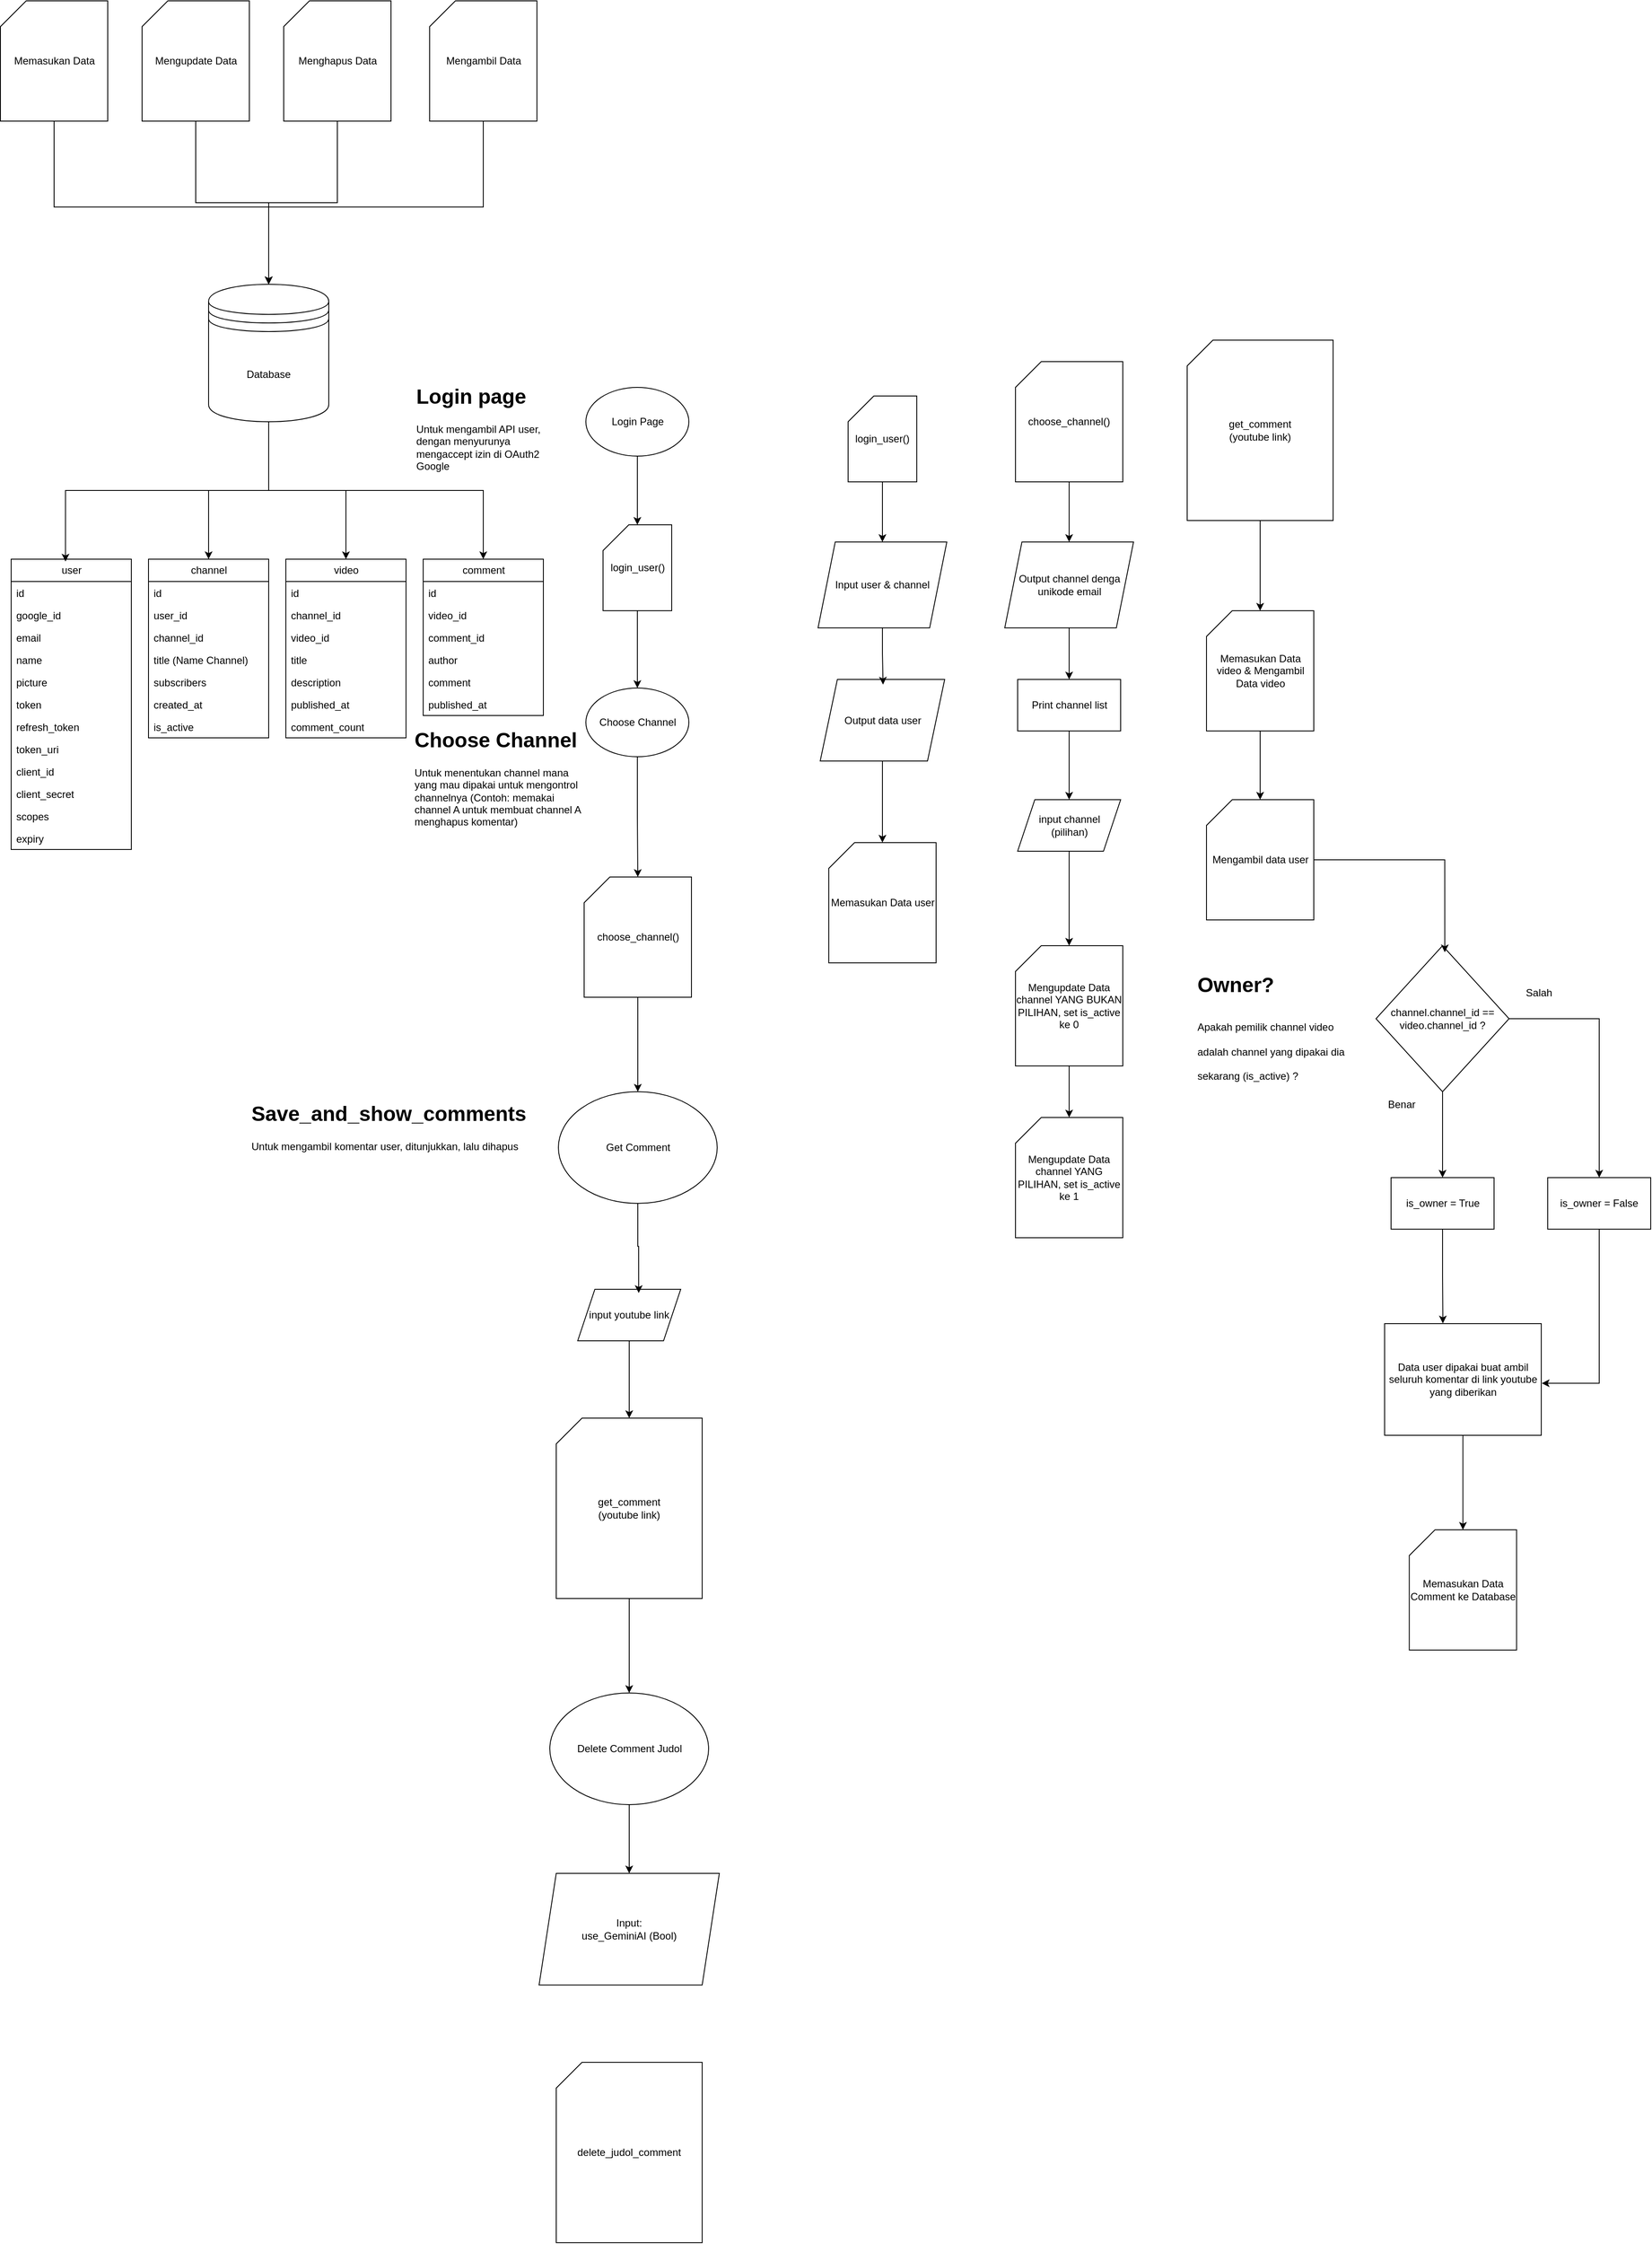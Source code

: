 <mxfile version="27.1.6">
  <diagram name="Page-1" id="75r0CHqdmpS8ziVCV765">
    <mxGraphModel dx="2283" dy="1429" grid="1" gridSize="10" guides="1" tooltips="1" connect="1" arrows="1" fold="1" page="1" pageScale="1" pageWidth="850" pageHeight="1100" math="0" shadow="0">
      <root>
        <mxCell id="0" />
        <mxCell id="1" parent="0" />
        <mxCell id="JXqW-oBA6LnlcBC6Squj-1" value="Login Page" style="ellipse;whiteSpace=wrap;html=1;" parent="1" vertex="1">
          <mxGeometry x="-270.5" y="-110" width="120" height="80" as="geometry" />
        </mxCell>
        <mxCell id="JXqW-oBA6LnlcBC6Squj-8" style="edgeStyle=orthogonalEdgeStyle;rounded=0;orthogonalLoop=1;jettySize=auto;html=1;" parent="1" source="JXqW-oBA6LnlcBC6Squj-3" target="JXqW-oBA6LnlcBC6Squj-7" edge="1">
          <mxGeometry relative="1" as="geometry" />
        </mxCell>
        <mxCell id="JXqW-oBA6LnlcBC6Squj-3" value="login_user()" style="shape=card;whiteSpace=wrap;html=1;" parent="1" vertex="1">
          <mxGeometry x="35" y="-100" width="80" height="100" as="geometry" />
        </mxCell>
        <mxCell id="JXqW-oBA6LnlcBC6Squj-15" style="edgeStyle=orthogonalEdgeStyle;rounded=0;orthogonalLoop=1;jettySize=auto;html=1;" parent="1" source="JXqW-oBA6LnlcBC6Squj-5" target="JXqW-oBA6LnlcBC6Squj-14" edge="1">
          <mxGeometry relative="1" as="geometry" />
        </mxCell>
        <mxCell id="JXqW-oBA6LnlcBC6Squj-5" value="Choose Channel" style="ellipse;whiteSpace=wrap;html=1;" parent="1" vertex="1">
          <mxGeometry x="-270.5" y="240" width="120" height="80" as="geometry" />
        </mxCell>
        <mxCell id="JXqW-oBA6LnlcBC6Squj-6" value="Get Comment" style="ellipse;whiteSpace=wrap;html=1;" parent="1" vertex="1">
          <mxGeometry x="-302.5" y="710" width="185" height="130" as="geometry" />
        </mxCell>
        <mxCell id="JXqW-oBA6LnlcBC6Squj-7" value="Input user &amp;amp; channel" style="shape=parallelogram;perimeter=parallelogramPerimeter;whiteSpace=wrap;html=1;fixedSize=1;" parent="1" vertex="1">
          <mxGeometry y="70" width="150" height="100" as="geometry" />
        </mxCell>
        <mxCell id="JXqW-oBA6LnlcBC6Squj-9" value="Output data user" style="shape=parallelogram;perimeter=parallelogramPerimeter;whiteSpace=wrap;html=1;fixedSize=1;" parent="1" vertex="1">
          <mxGeometry x="2.5" y="230" width="145" height="95" as="geometry" />
        </mxCell>
        <mxCell id="JXqW-oBA6LnlcBC6Squj-13" style="edgeStyle=orthogonalEdgeStyle;rounded=0;orthogonalLoop=1;jettySize=auto;html=1;entryX=0.5;entryY=0;entryDx=0;entryDy=0;" parent="1" source="JXqW-oBA6LnlcBC6Squj-11" target="JXqW-oBA6LnlcBC6Squj-5" edge="1">
          <mxGeometry relative="1" as="geometry" />
        </mxCell>
        <mxCell id="JXqW-oBA6LnlcBC6Squj-11" value="login_user()" style="shape=card;whiteSpace=wrap;html=1;" parent="1" vertex="1">
          <mxGeometry x="-250.5" y="50" width="80" height="100" as="geometry" />
        </mxCell>
        <mxCell id="JXqW-oBA6LnlcBC6Squj-12" style="edgeStyle=orthogonalEdgeStyle;rounded=0;orthogonalLoop=1;jettySize=auto;html=1;entryX=0.5;entryY=0;entryDx=0;entryDy=0;entryPerimeter=0;" parent="1" source="JXqW-oBA6LnlcBC6Squj-1" target="JXqW-oBA6LnlcBC6Squj-11" edge="1">
          <mxGeometry relative="1" as="geometry" />
        </mxCell>
        <mxCell id="JXqW-oBA6LnlcBC6Squj-16" style="edgeStyle=orthogonalEdgeStyle;rounded=0;orthogonalLoop=1;jettySize=auto;html=1;" parent="1" source="JXqW-oBA6LnlcBC6Squj-14" target="JXqW-oBA6LnlcBC6Squj-6" edge="1">
          <mxGeometry relative="1" as="geometry" />
        </mxCell>
        <mxCell id="JXqW-oBA6LnlcBC6Squj-14" value="choose_channel()" style="shape=card;whiteSpace=wrap;html=1;" parent="1" vertex="1">
          <mxGeometry x="-272.5" y="460" width="125" height="140" as="geometry" />
        </mxCell>
        <mxCell id="xB-aLpheTIVvpIYeBYx6-2" style="edgeStyle=orthogonalEdgeStyle;rounded=0;orthogonalLoop=1;jettySize=auto;html=1;" edge="1" parent="1" source="JXqW-oBA6LnlcBC6Squj-18" target="xB-aLpheTIVvpIYeBYx6-1">
          <mxGeometry relative="1" as="geometry" />
        </mxCell>
        <mxCell id="JXqW-oBA6LnlcBC6Squj-18" value="choose_channel()" style="shape=card;whiteSpace=wrap;html=1;" parent="1" vertex="1">
          <mxGeometry x="230" y="-140" width="125" height="140" as="geometry" />
        </mxCell>
        <mxCell id="JXqW-oBA6LnlcBC6Squj-63" style="edgeStyle=orthogonalEdgeStyle;rounded=0;orthogonalLoop=1;jettySize=auto;html=1;" parent="1" source="JXqW-oBA6LnlcBC6Squj-19" target="JXqW-oBA6LnlcBC6Squj-20" edge="1">
          <mxGeometry relative="1" as="geometry" />
        </mxCell>
        <mxCell id="JXqW-oBA6LnlcBC6Squj-65" style="edgeStyle=orthogonalEdgeStyle;rounded=0;orthogonalLoop=1;jettySize=auto;html=1;entryX=0.5;entryY=0;entryDx=0;entryDy=0;" parent="1" source="JXqW-oBA6LnlcBC6Squj-19" target="JXqW-oBA6LnlcBC6Squj-41" edge="1">
          <mxGeometry relative="1" as="geometry" />
        </mxCell>
        <mxCell id="JXqW-oBA6LnlcBC6Squj-66" style="edgeStyle=orthogonalEdgeStyle;rounded=0;orthogonalLoop=1;jettySize=auto;html=1;" parent="1" source="JXqW-oBA6LnlcBC6Squj-19" target="JXqW-oBA6LnlcBC6Squj-54" edge="1">
          <mxGeometry relative="1" as="geometry">
            <Array as="points">
              <mxPoint x="-640" y="10" />
              <mxPoint x="-390" y="10" />
            </Array>
          </mxGeometry>
        </mxCell>
        <mxCell id="JXqW-oBA6LnlcBC6Squj-19" value="Database" style="shape=datastore;whiteSpace=wrap;html=1;" parent="1" vertex="1">
          <mxGeometry x="-710" y="-230" width="140" height="160" as="geometry" />
        </mxCell>
        <mxCell id="JXqW-oBA6LnlcBC6Squj-20" value="channel" style="swimlane;fontStyle=0;childLayout=stackLayout;horizontal=1;startSize=26;fillColor=none;horizontalStack=0;resizeParent=1;resizeParentMax=0;resizeLast=0;collapsible=1;marginBottom=0;html=1;" parent="1" vertex="1">
          <mxGeometry x="-780" y="90" width="140" height="208" as="geometry" />
        </mxCell>
        <mxCell id="JXqW-oBA6LnlcBC6Squj-21" value="id" style="text;strokeColor=none;fillColor=none;align=left;verticalAlign=top;spacingLeft=4;spacingRight=4;overflow=hidden;rotatable=0;points=[[0,0.5],[1,0.5]];portConstraint=eastwest;whiteSpace=wrap;html=1;" parent="JXqW-oBA6LnlcBC6Squj-20" vertex="1">
          <mxGeometry y="26" width="140" height="26" as="geometry" />
        </mxCell>
        <mxCell id="JXqW-oBA6LnlcBC6Squj-22" value="user_id" style="text;strokeColor=none;fillColor=none;align=left;verticalAlign=top;spacingLeft=4;spacingRight=4;overflow=hidden;rotatable=0;points=[[0,0.5],[1,0.5]];portConstraint=eastwest;whiteSpace=wrap;html=1;" parent="JXqW-oBA6LnlcBC6Squj-20" vertex="1">
          <mxGeometry y="52" width="140" height="26" as="geometry" />
        </mxCell>
        <mxCell id="JXqW-oBA6LnlcBC6Squj-23" value="channel_id" style="text;strokeColor=none;fillColor=none;align=left;verticalAlign=top;spacingLeft=4;spacingRight=4;overflow=hidden;rotatable=0;points=[[0,0.5],[1,0.5]];portConstraint=eastwest;whiteSpace=wrap;html=1;" parent="JXqW-oBA6LnlcBC6Squj-20" vertex="1">
          <mxGeometry y="78" width="140" height="26" as="geometry" />
        </mxCell>
        <mxCell id="JXqW-oBA6LnlcBC6Squj-24" value="title (Name Channel)" style="text;strokeColor=none;fillColor=none;align=left;verticalAlign=top;spacingLeft=4;spacingRight=4;overflow=hidden;rotatable=0;points=[[0,0.5],[1,0.5]];portConstraint=eastwest;whiteSpace=wrap;html=1;" parent="JXqW-oBA6LnlcBC6Squj-20" vertex="1">
          <mxGeometry y="104" width="140" height="26" as="geometry" />
        </mxCell>
        <mxCell id="JXqW-oBA6LnlcBC6Squj-26" value="subscribers" style="text;strokeColor=none;fillColor=none;align=left;verticalAlign=top;spacingLeft=4;spacingRight=4;overflow=hidden;rotatable=0;points=[[0,0.5],[1,0.5]];portConstraint=eastwest;whiteSpace=wrap;html=1;" parent="JXqW-oBA6LnlcBC6Squj-20" vertex="1">
          <mxGeometry y="130" width="140" height="26" as="geometry" />
        </mxCell>
        <mxCell id="JXqW-oBA6LnlcBC6Squj-25" value="created_at" style="text;strokeColor=none;fillColor=none;align=left;verticalAlign=top;spacingLeft=4;spacingRight=4;overflow=hidden;rotatable=0;points=[[0,0.5],[1,0.5]];portConstraint=eastwest;whiteSpace=wrap;html=1;" parent="JXqW-oBA6LnlcBC6Squj-20" vertex="1">
          <mxGeometry y="156" width="140" height="26" as="geometry" />
        </mxCell>
        <mxCell id="JXqW-oBA6LnlcBC6Squj-27" value="is_active" style="text;strokeColor=none;fillColor=none;align=left;verticalAlign=top;spacingLeft=4;spacingRight=4;overflow=hidden;rotatable=0;points=[[0,0.5],[1,0.5]];portConstraint=eastwest;whiteSpace=wrap;html=1;" parent="JXqW-oBA6LnlcBC6Squj-20" vertex="1">
          <mxGeometry y="182" width="140" height="26" as="geometry" />
        </mxCell>
        <mxCell id="JXqW-oBA6LnlcBC6Squj-28" value="user" style="swimlane;fontStyle=0;childLayout=stackLayout;horizontal=1;startSize=26;fillColor=none;horizontalStack=0;resizeParent=1;resizeParentMax=0;resizeLast=0;collapsible=1;marginBottom=0;html=1;" parent="1" vertex="1">
          <mxGeometry x="-940" y="90" width="140" height="338" as="geometry" />
        </mxCell>
        <mxCell id="JXqW-oBA6LnlcBC6Squj-29" value="id" style="text;strokeColor=none;fillColor=none;align=left;verticalAlign=top;spacingLeft=4;spacingRight=4;overflow=hidden;rotatable=0;points=[[0,0.5],[1,0.5]];portConstraint=eastwest;whiteSpace=wrap;html=1;" parent="JXqW-oBA6LnlcBC6Squj-28" vertex="1">
          <mxGeometry y="26" width="140" height="26" as="geometry" />
        </mxCell>
        <mxCell id="JXqW-oBA6LnlcBC6Squj-30" value="google_id" style="text;strokeColor=none;fillColor=none;align=left;verticalAlign=top;spacingLeft=4;spacingRight=4;overflow=hidden;rotatable=0;points=[[0,0.5],[1,0.5]];portConstraint=eastwest;whiteSpace=wrap;html=1;" parent="JXqW-oBA6LnlcBC6Squj-28" vertex="1">
          <mxGeometry y="52" width="140" height="26" as="geometry" />
        </mxCell>
        <mxCell id="JXqW-oBA6LnlcBC6Squj-31" value="email" style="text;strokeColor=none;fillColor=none;align=left;verticalAlign=top;spacingLeft=4;spacingRight=4;overflow=hidden;rotatable=0;points=[[0,0.5],[1,0.5]];portConstraint=eastwest;whiteSpace=wrap;html=1;" parent="JXqW-oBA6LnlcBC6Squj-28" vertex="1">
          <mxGeometry y="78" width="140" height="26" as="geometry" />
        </mxCell>
        <mxCell id="JXqW-oBA6LnlcBC6Squj-32" value="name" style="text;strokeColor=none;fillColor=none;align=left;verticalAlign=top;spacingLeft=4;spacingRight=4;overflow=hidden;rotatable=0;points=[[0,0.5],[1,0.5]];portConstraint=eastwest;whiteSpace=wrap;html=1;" parent="JXqW-oBA6LnlcBC6Squj-28" vertex="1">
          <mxGeometry y="104" width="140" height="26" as="geometry" />
        </mxCell>
        <mxCell id="JXqW-oBA6LnlcBC6Squj-33" value="picture" style="text;strokeColor=none;fillColor=none;align=left;verticalAlign=top;spacingLeft=4;spacingRight=4;overflow=hidden;rotatable=0;points=[[0,0.5],[1,0.5]];portConstraint=eastwest;whiteSpace=wrap;html=1;" parent="JXqW-oBA6LnlcBC6Squj-28" vertex="1">
          <mxGeometry y="130" width="140" height="26" as="geometry" />
        </mxCell>
        <mxCell id="JXqW-oBA6LnlcBC6Squj-34" value="token" style="text;strokeColor=none;fillColor=none;align=left;verticalAlign=top;spacingLeft=4;spacingRight=4;overflow=hidden;rotatable=0;points=[[0,0.5],[1,0.5]];portConstraint=eastwest;whiteSpace=wrap;html=1;" parent="JXqW-oBA6LnlcBC6Squj-28" vertex="1">
          <mxGeometry y="156" width="140" height="26" as="geometry" />
        </mxCell>
        <mxCell id="JXqW-oBA6LnlcBC6Squj-38" value="refresh_token" style="text;strokeColor=none;fillColor=none;align=left;verticalAlign=top;spacingLeft=4;spacingRight=4;overflow=hidden;rotatable=0;points=[[0,0.5],[1,0.5]];portConstraint=eastwest;whiteSpace=wrap;html=1;" parent="JXqW-oBA6LnlcBC6Squj-28" vertex="1">
          <mxGeometry y="182" width="140" height="26" as="geometry" />
        </mxCell>
        <mxCell id="JXqW-oBA6LnlcBC6Squj-37" value="token_uri" style="text;strokeColor=none;fillColor=none;align=left;verticalAlign=top;spacingLeft=4;spacingRight=4;overflow=hidden;rotatable=0;points=[[0,0.5],[1,0.5]];portConstraint=eastwest;whiteSpace=wrap;html=1;" parent="JXqW-oBA6LnlcBC6Squj-28" vertex="1">
          <mxGeometry y="208" width="140" height="26" as="geometry" />
        </mxCell>
        <mxCell id="JXqW-oBA6LnlcBC6Squj-36" value="client_id" style="text;strokeColor=none;fillColor=none;align=left;verticalAlign=top;spacingLeft=4;spacingRight=4;overflow=hidden;rotatable=0;points=[[0,0.5],[1,0.5]];portConstraint=eastwest;whiteSpace=wrap;html=1;" parent="JXqW-oBA6LnlcBC6Squj-28" vertex="1">
          <mxGeometry y="234" width="140" height="26" as="geometry" />
        </mxCell>
        <mxCell id="JXqW-oBA6LnlcBC6Squj-40" value="client_secret" style="text;strokeColor=none;fillColor=none;align=left;verticalAlign=top;spacingLeft=4;spacingRight=4;overflow=hidden;rotatable=0;points=[[0,0.5],[1,0.5]];portConstraint=eastwest;whiteSpace=wrap;html=1;" parent="JXqW-oBA6LnlcBC6Squj-28" vertex="1">
          <mxGeometry y="260" width="140" height="26" as="geometry" />
        </mxCell>
        <mxCell id="JXqW-oBA6LnlcBC6Squj-35" value="scopes" style="text;strokeColor=none;fillColor=none;align=left;verticalAlign=top;spacingLeft=4;spacingRight=4;overflow=hidden;rotatable=0;points=[[0,0.5],[1,0.5]];portConstraint=eastwest;whiteSpace=wrap;html=1;" parent="JXqW-oBA6LnlcBC6Squj-28" vertex="1">
          <mxGeometry y="286" width="140" height="26" as="geometry" />
        </mxCell>
        <mxCell id="JXqW-oBA6LnlcBC6Squj-39" value="expiry" style="text;strokeColor=none;fillColor=none;align=left;verticalAlign=top;spacingLeft=4;spacingRight=4;overflow=hidden;rotatable=0;points=[[0,0.5],[1,0.5]];portConstraint=eastwest;whiteSpace=wrap;html=1;" parent="JXqW-oBA6LnlcBC6Squj-28" vertex="1">
          <mxGeometry y="312" width="140" height="26" as="geometry" />
        </mxCell>
        <mxCell id="JXqW-oBA6LnlcBC6Squj-41" value="video" style="swimlane;fontStyle=0;childLayout=stackLayout;horizontal=1;startSize=26;fillColor=none;horizontalStack=0;resizeParent=1;resizeParentMax=0;resizeLast=0;collapsible=1;marginBottom=0;html=1;" parent="1" vertex="1">
          <mxGeometry x="-620" y="90" width="140" height="208" as="geometry" />
        </mxCell>
        <mxCell id="JXqW-oBA6LnlcBC6Squj-42" value="id" style="text;strokeColor=none;fillColor=none;align=left;verticalAlign=top;spacingLeft=4;spacingRight=4;overflow=hidden;rotatable=0;points=[[0,0.5],[1,0.5]];portConstraint=eastwest;whiteSpace=wrap;html=1;" parent="JXqW-oBA6LnlcBC6Squj-41" vertex="1">
          <mxGeometry y="26" width="140" height="26" as="geometry" />
        </mxCell>
        <mxCell id="JXqW-oBA6LnlcBC6Squj-43" value="channel_id" style="text;strokeColor=none;fillColor=none;align=left;verticalAlign=top;spacingLeft=4;spacingRight=4;overflow=hidden;rotatable=0;points=[[0,0.5],[1,0.5]];portConstraint=eastwest;whiteSpace=wrap;html=1;" parent="JXqW-oBA6LnlcBC6Squj-41" vertex="1">
          <mxGeometry y="52" width="140" height="26" as="geometry" />
        </mxCell>
        <mxCell id="JXqW-oBA6LnlcBC6Squj-44" value="video_id" style="text;strokeColor=none;fillColor=none;align=left;verticalAlign=top;spacingLeft=4;spacingRight=4;overflow=hidden;rotatable=0;points=[[0,0.5],[1,0.5]];portConstraint=eastwest;whiteSpace=wrap;html=1;" parent="JXqW-oBA6LnlcBC6Squj-41" vertex="1">
          <mxGeometry y="78" width="140" height="26" as="geometry" />
        </mxCell>
        <mxCell id="JXqW-oBA6LnlcBC6Squj-45" value="title" style="text;strokeColor=none;fillColor=none;align=left;verticalAlign=top;spacingLeft=4;spacingRight=4;overflow=hidden;rotatable=0;points=[[0,0.5],[1,0.5]];portConstraint=eastwest;whiteSpace=wrap;html=1;" parent="JXqW-oBA6LnlcBC6Squj-41" vertex="1">
          <mxGeometry y="104" width="140" height="26" as="geometry" />
        </mxCell>
        <mxCell id="JXqW-oBA6LnlcBC6Squj-46" value="description" style="text;strokeColor=none;fillColor=none;align=left;verticalAlign=top;spacingLeft=4;spacingRight=4;overflow=hidden;rotatable=0;points=[[0,0.5],[1,0.5]];portConstraint=eastwest;whiteSpace=wrap;html=1;" parent="JXqW-oBA6LnlcBC6Squj-41" vertex="1">
          <mxGeometry y="130" width="140" height="26" as="geometry" />
        </mxCell>
        <mxCell id="JXqW-oBA6LnlcBC6Squj-47" value="published_at" style="text;strokeColor=none;fillColor=none;align=left;verticalAlign=top;spacingLeft=4;spacingRight=4;overflow=hidden;rotatable=0;points=[[0,0.5],[1,0.5]];portConstraint=eastwest;whiteSpace=wrap;html=1;" parent="JXqW-oBA6LnlcBC6Squj-41" vertex="1">
          <mxGeometry y="156" width="140" height="26" as="geometry" />
        </mxCell>
        <mxCell id="JXqW-oBA6LnlcBC6Squj-48" value="comment_count" style="text;strokeColor=none;fillColor=none;align=left;verticalAlign=top;spacingLeft=4;spacingRight=4;overflow=hidden;rotatable=0;points=[[0,0.5],[1,0.5]];portConstraint=eastwest;whiteSpace=wrap;html=1;" parent="JXqW-oBA6LnlcBC6Squj-41" vertex="1">
          <mxGeometry y="182" width="140" height="26" as="geometry" />
        </mxCell>
        <mxCell id="JXqW-oBA6LnlcBC6Squj-54" value="comment" style="swimlane;fontStyle=0;childLayout=stackLayout;horizontal=1;startSize=26;fillColor=none;horizontalStack=0;resizeParent=1;resizeParentMax=0;resizeLast=0;collapsible=1;marginBottom=0;html=1;" parent="1" vertex="1">
          <mxGeometry x="-460" y="90" width="140" height="182" as="geometry" />
        </mxCell>
        <mxCell id="JXqW-oBA6LnlcBC6Squj-55" value="id" style="text;strokeColor=none;fillColor=none;align=left;verticalAlign=top;spacingLeft=4;spacingRight=4;overflow=hidden;rotatable=0;points=[[0,0.5],[1,0.5]];portConstraint=eastwest;whiteSpace=wrap;html=1;" parent="JXqW-oBA6LnlcBC6Squj-54" vertex="1">
          <mxGeometry y="26" width="140" height="26" as="geometry" />
        </mxCell>
        <mxCell id="JXqW-oBA6LnlcBC6Squj-56" value="video_id" style="text;strokeColor=none;fillColor=none;align=left;verticalAlign=top;spacingLeft=4;spacingRight=4;overflow=hidden;rotatable=0;points=[[0,0.5],[1,0.5]];portConstraint=eastwest;whiteSpace=wrap;html=1;" parent="JXqW-oBA6LnlcBC6Squj-54" vertex="1">
          <mxGeometry y="52" width="140" height="26" as="geometry" />
        </mxCell>
        <mxCell id="JXqW-oBA6LnlcBC6Squj-57" value="comment_id" style="text;strokeColor=none;fillColor=none;align=left;verticalAlign=top;spacingLeft=4;spacingRight=4;overflow=hidden;rotatable=0;points=[[0,0.5],[1,0.5]];portConstraint=eastwest;whiteSpace=wrap;html=1;" parent="JXqW-oBA6LnlcBC6Squj-54" vertex="1">
          <mxGeometry y="78" width="140" height="26" as="geometry" />
        </mxCell>
        <mxCell id="JXqW-oBA6LnlcBC6Squj-58" value="author" style="text;strokeColor=none;fillColor=none;align=left;verticalAlign=top;spacingLeft=4;spacingRight=4;overflow=hidden;rotatable=0;points=[[0,0.5],[1,0.5]];portConstraint=eastwest;whiteSpace=wrap;html=1;" parent="JXqW-oBA6LnlcBC6Squj-54" vertex="1">
          <mxGeometry y="104" width="140" height="26" as="geometry" />
        </mxCell>
        <mxCell id="JXqW-oBA6LnlcBC6Squj-59" value="comment" style="text;strokeColor=none;fillColor=none;align=left;verticalAlign=top;spacingLeft=4;spacingRight=4;overflow=hidden;rotatable=0;points=[[0,0.5],[1,0.5]];portConstraint=eastwest;whiteSpace=wrap;html=1;" parent="JXqW-oBA6LnlcBC6Squj-54" vertex="1">
          <mxGeometry y="130" width="140" height="26" as="geometry" />
        </mxCell>
        <mxCell id="JXqW-oBA6LnlcBC6Squj-60" value="published_at" style="text;strokeColor=none;fillColor=none;align=left;verticalAlign=top;spacingLeft=4;spacingRight=4;overflow=hidden;rotatable=0;points=[[0,0.5],[1,0.5]];portConstraint=eastwest;whiteSpace=wrap;html=1;" parent="JXqW-oBA6LnlcBC6Squj-54" vertex="1">
          <mxGeometry y="156" width="140" height="26" as="geometry" />
        </mxCell>
        <mxCell id="JXqW-oBA6LnlcBC6Squj-64" style="edgeStyle=orthogonalEdgeStyle;rounded=0;orthogonalLoop=1;jettySize=auto;html=1;entryX=0.452;entryY=0.008;entryDx=0;entryDy=0;entryPerimeter=0;" parent="1" source="JXqW-oBA6LnlcBC6Squj-19" target="JXqW-oBA6LnlcBC6Squj-28" edge="1">
          <mxGeometry relative="1" as="geometry">
            <Array as="points">
              <mxPoint x="-640" y="10" />
              <mxPoint x="-877" y="10" />
            </Array>
          </mxGeometry>
        </mxCell>
        <mxCell id="JXqW-oBA6LnlcBC6Squj-82" style="edgeStyle=orthogonalEdgeStyle;rounded=0;orthogonalLoop=1;jettySize=auto;html=1;entryX=0.5;entryY=0;entryDx=0;entryDy=0;" parent="1" source="JXqW-oBA6LnlcBC6Squj-67" target="JXqW-oBA6LnlcBC6Squj-19" edge="1">
          <mxGeometry relative="1" as="geometry">
            <Array as="points">
              <mxPoint x="-890" y="-320" />
              <mxPoint x="-640" y="-320" />
            </Array>
          </mxGeometry>
        </mxCell>
        <mxCell id="JXqW-oBA6LnlcBC6Squj-67" value="Memasukan Data" style="shape=card;whiteSpace=wrap;html=1;" parent="1" vertex="1">
          <mxGeometry x="-952.5" y="-560" width="125" height="140" as="geometry" />
        </mxCell>
        <mxCell id="JXqW-oBA6LnlcBC6Squj-69" value="Memasukan Data user" style="shape=card;whiteSpace=wrap;html=1;" parent="1" vertex="1">
          <mxGeometry x="12.5" y="420" width="125" height="140" as="geometry" />
        </mxCell>
        <mxCell id="JXqW-oBA6LnlcBC6Squj-70" style="edgeStyle=orthogonalEdgeStyle;rounded=0;orthogonalLoop=1;jettySize=auto;html=1;entryX=0.505;entryY=0.063;entryDx=0;entryDy=0;entryPerimeter=0;" parent="1" source="JXqW-oBA6LnlcBC6Squj-7" target="JXqW-oBA6LnlcBC6Squj-9" edge="1">
          <mxGeometry relative="1" as="geometry" />
        </mxCell>
        <mxCell id="JXqW-oBA6LnlcBC6Squj-71" style="edgeStyle=orthogonalEdgeStyle;rounded=0;orthogonalLoop=1;jettySize=auto;html=1;entryX=0.5;entryY=0;entryDx=0;entryDy=0;entryPerimeter=0;" parent="1" source="JXqW-oBA6LnlcBC6Squj-9" target="JXqW-oBA6LnlcBC6Squj-69" edge="1">
          <mxGeometry relative="1" as="geometry" />
        </mxCell>
        <mxCell id="JXqW-oBA6LnlcBC6Squj-80" style="edgeStyle=orthogonalEdgeStyle;rounded=0;orthogonalLoop=1;jettySize=auto;html=1;" parent="1" source="JXqW-oBA6LnlcBC6Squj-72" target="JXqW-oBA6LnlcBC6Squj-19" edge="1">
          <mxGeometry relative="1" as="geometry" />
        </mxCell>
        <mxCell id="JXqW-oBA6LnlcBC6Squj-72" value="Mengupdate Data" style="shape=card;whiteSpace=wrap;html=1;" parent="1" vertex="1">
          <mxGeometry x="-787.5" y="-560" width="125" height="140" as="geometry" />
        </mxCell>
        <mxCell id="JXqW-oBA6LnlcBC6Squj-83" style="edgeStyle=orthogonalEdgeStyle;rounded=0;orthogonalLoop=1;jettySize=auto;html=1;entryX=0.5;entryY=0;entryDx=0;entryDy=0;" parent="1" source="JXqW-oBA6LnlcBC6Squj-73" target="JXqW-oBA6LnlcBC6Squj-19" edge="1">
          <mxGeometry relative="1" as="geometry" />
        </mxCell>
        <mxCell id="JXqW-oBA6LnlcBC6Squj-73" value="Menghapus Data" style="shape=card;whiteSpace=wrap;html=1;" parent="1" vertex="1">
          <mxGeometry x="-622.5" y="-560" width="125" height="140" as="geometry" />
        </mxCell>
        <mxCell id="JXqW-oBA6LnlcBC6Squj-84" style="edgeStyle=orthogonalEdgeStyle;rounded=0;orthogonalLoop=1;jettySize=auto;html=1;entryX=0.5;entryY=0;entryDx=0;entryDy=0;" parent="1" source="JXqW-oBA6LnlcBC6Squj-74" target="JXqW-oBA6LnlcBC6Squj-19" edge="1">
          <mxGeometry relative="1" as="geometry">
            <Array as="points">
              <mxPoint x="-390" y="-320" />
              <mxPoint x="-640" y="-320" />
            </Array>
          </mxGeometry>
        </mxCell>
        <mxCell id="JXqW-oBA6LnlcBC6Squj-74" value="Mengambil Data" style="shape=card;whiteSpace=wrap;html=1;" parent="1" vertex="1">
          <mxGeometry x="-452.5" y="-560" width="125" height="140" as="geometry" />
        </mxCell>
        <mxCell id="xB-aLpheTIVvpIYeBYx6-4" style="edgeStyle=orthogonalEdgeStyle;rounded=0;orthogonalLoop=1;jettySize=auto;html=1;" edge="1" parent="1" source="xB-aLpheTIVvpIYeBYx6-1" target="xB-aLpheTIVvpIYeBYx6-3">
          <mxGeometry relative="1" as="geometry" />
        </mxCell>
        <mxCell id="xB-aLpheTIVvpIYeBYx6-1" value="Output channel denga&lt;div&gt;unikode email&lt;/div&gt;" style="shape=parallelogram;perimeter=parallelogramPerimeter;whiteSpace=wrap;html=1;fixedSize=1;" vertex="1" parent="1">
          <mxGeometry x="217.5" y="70" width="150" height="100" as="geometry" />
        </mxCell>
        <mxCell id="xB-aLpheTIVvpIYeBYx6-7" style="edgeStyle=orthogonalEdgeStyle;rounded=0;orthogonalLoop=1;jettySize=auto;html=1;" edge="1" parent="1" source="xB-aLpheTIVvpIYeBYx6-3" target="xB-aLpheTIVvpIYeBYx6-6">
          <mxGeometry relative="1" as="geometry" />
        </mxCell>
        <mxCell id="xB-aLpheTIVvpIYeBYx6-3" value="Print channel list" style="rounded=0;whiteSpace=wrap;html=1;" vertex="1" parent="1">
          <mxGeometry x="232.5" y="230" width="120" height="60" as="geometry" />
        </mxCell>
        <mxCell id="xB-aLpheTIVvpIYeBYx6-11" style="edgeStyle=orthogonalEdgeStyle;rounded=0;orthogonalLoop=1;jettySize=auto;html=1;" edge="1" parent="1" source="xB-aLpheTIVvpIYeBYx6-6" target="xB-aLpheTIVvpIYeBYx6-10">
          <mxGeometry relative="1" as="geometry" />
        </mxCell>
        <mxCell id="xB-aLpheTIVvpIYeBYx6-6" value="input channel&lt;div&gt;(pilihan)&lt;/div&gt;" style="shape=parallelogram;perimeter=parallelogramPerimeter;whiteSpace=wrap;html=1;fixedSize=1;" vertex="1" parent="1">
          <mxGeometry x="232.5" y="370" width="120" height="60" as="geometry" />
        </mxCell>
        <mxCell id="xB-aLpheTIVvpIYeBYx6-10" value="Mengupdate Data channel YANG BUKAN PILIHAN, set is_active ke 0" style="shape=card;whiteSpace=wrap;html=1;" vertex="1" parent="1">
          <mxGeometry x="230" y="540" width="125" height="140" as="geometry" />
        </mxCell>
        <mxCell id="xB-aLpheTIVvpIYeBYx6-12" value="Mengupdate Data channel YANG PILIHAN, set is_active ke 1" style="shape=card;whiteSpace=wrap;html=1;" vertex="1" parent="1">
          <mxGeometry x="230" y="740" width="125" height="140" as="geometry" />
        </mxCell>
        <mxCell id="xB-aLpheTIVvpIYeBYx6-13" style="edgeStyle=orthogonalEdgeStyle;rounded=0;orthogonalLoop=1;jettySize=auto;html=1;entryX=0.5;entryY=0;entryDx=0;entryDy=0;entryPerimeter=0;" edge="1" parent="1" source="xB-aLpheTIVvpIYeBYx6-10" target="xB-aLpheTIVvpIYeBYx6-12">
          <mxGeometry relative="1" as="geometry" />
        </mxCell>
        <mxCell id="xB-aLpheTIVvpIYeBYx6-14" value="&lt;h1 style=&quot;margin-top: 0px;&quot;&gt;Login page&lt;/h1&gt;&lt;div&gt;Untuk mengambil API user, dengan menyurunya mengaccept izin di OAuth2 Google&lt;/div&gt;" style="text;html=1;whiteSpace=wrap;overflow=hidden;rounded=0;" vertex="1" parent="1">
          <mxGeometry x="-470" y="-120" width="180" height="120" as="geometry" />
        </mxCell>
        <mxCell id="xB-aLpheTIVvpIYeBYx6-15" value="&lt;h1 style=&quot;margin-top: 0px;&quot;&gt;Choose Channel&lt;/h1&gt;&lt;div&gt;Untuk menentukan channel mana yang mau dipakai untuk mengontrol channelnya (Contoh: memakai channel A untuk membuat channel A menghapus komentar)&lt;/div&gt;" style="text;html=1;whiteSpace=wrap;overflow=hidden;rounded=0;" vertex="1" parent="1">
          <mxGeometry x="-472.5" y="280" width="200" height="120" as="geometry" />
        </mxCell>
        <mxCell id="xB-aLpheTIVvpIYeBYx6-22" style="edgeStyle=orthogonalEdgeStyle;rounded=0;orthogonalLoop=1;jettySize=auto;html=1;" edge="1" parent="1" source="xB-aLpheTIVvpIYeBYx6-17" target="xB-aLpheTIVvpIYeBYx6-21">
          <mxGeometry relative="1" as="geometry" />
        </mxCell>
        <mxCell id="xB-aLpheTIVvpIYeBYx6-17" value="input youtube link" style="shape=parallelogram;perimeter=parallelogramPerimeter;whiteSpace=wrap;html=1;fixedSize=1;" vertex="1" parent="1">
          <mxGeometry x="-280" y="940" width="120" height="60" as="geometry" />
        </mxCell>
        <mxCell id="xB-aLpheTIVvpIYeBYx6-18" style="edgeStyle=orthogonalEdgeStyle;rounded=0;orthogonalLoop=1;jettySize=auto;html=1;entryX=0.592;entryY=0.072;entryDx=0;entryDy=0;entryPerimeter=0;" edge="1" parent="1" source="JXqW-oBA6LnlcBC6Squj-6" target="xB-aLpheTIVvpIYeBYx6-17">
          <mxGeometry relative="1" as="geometry" />
        </mxCell>
        <mxCell id="xB-aLpheTIVvpIYeBYx6-19" value="&lt;h1 style=&quot;margin-top: 0px;&quot;&gt;Save_and_show_comments&lt;/h1&gt;&lt;div&gt;Untuk mengambil komentar user, ditunjukkan, lalu dihapus&lt;/div&gt;" style="text;html=1;whiteSpace=wrap;overflow=hidden;rounded=0;" vertex="1" parent="1">
          <mxGeometry x="-662.5" y="715" width="340" height="120" as="geometry" />
        </mxCell>
        <mxCell id="xB-aLpheTIVvpIYeBYx6-50" style="edgeStyle=orthogonalEdgeStyle;rounded=0;orthogonalLoop=1;jettySize=auto;html=1;entryX=0.5;entryY=0;entryDx=0;entryDy=0;" edge="1" parent="1" source="xB-aLpheTIVvpIYeBYx6-21" target="xB-aLpheTIVvpIYeBYx6-49">
          <mxGeometry relative="1" as="geometry" />
        </mxCell>
        <mxCell id="xB-aLpheTIVvpIYeBYx6-21" value="get_comment&lt;div&gt;(youtube link)&lt;/div&gt;" style="shape=card;whiteSpace=wrap;html=1;" vertex="1" parent="1">
          <mxGeometry x="-305" y="1090" width="170" height="210" as="geometry" />
        </mxCell>
        <mxCell id="xB-aLpheTIVvpIYeBYx6-27" style="edgeStyle=orthogonalEdgeStyle;rounded=0;orthogonalLoop=1;jettySize=auto;html=1;" edge="1" parent="1" source="xB-aLpheTIVvpIYeBYx6-24" target="xB-aLpheTIVvpIYeBYx6-25">
          <mxGeometry relative="1" as="geometry" />
        </mxCell>
        <mxCell id="xB-aLpheTIVvpIYeBYx6-24" value="get_comment&lt;div&gt;(youtube link)&lt;/div&gt;" style="shape=card;whiteSpace=wrap;html=1;" vertex="1" parent="1">
          <mxGeometry x="430" y="-165" width="170" height="210" as="geometry" />
        </mxCell>
        <mxCell id="xB-aLpheTIVvpIYeBYx6-25" value="Memasukan Data video &amp;amp; Mengambil Data video" style="shape=card;whiteSpace=wrap;html=1;" vertex="1" parent="1">
          <mxGeometry x="452.5" y="150" width="125" height="140" as="geometry" />
        </mxCell>
        <mxCell id="xB-aLpheTIVvpIYeBYx6-30" value="Mengambil data user" style="shape=card;whiteSpace=wrap;html=1;" vertex="1" parent="1">
          <mxGeometry x="452.5" y="370" width="125" height="140" as="geometry" />
        </mxCell>
        <mxCell id="xB-aLpheTIVvpIYeBYx6-31" style="edgeStyle=orthogonalEdgeStyle;rounded=0;orthogonalLoop=1;jettySize=auto;html=1;entryX=0.5;entryY=0;entryDx=0;entryDy=0;entryPerimeter=0;" edge="1" parent="1" source="xB-aLpheTIVvpIYeBYx6-25" target="xB-aLpheTIVvpIYeBYx6-30">
          <mxGeometry relative="1" as="geometry" />
        </mxCell>
        <mxCell id="xB-aLpheTIVvpIYeBYx6-37" style="edgeStyle=orthogonalEdgeStyle;rounded=0;orthogonalLoop=1;jettySize=auto;html=1;entryX=0.5;entryY=0;entryDx=0;entryDy=0;" edge="1" parent="1" source="xB-aLpheTIVvpIYeBYx6-32" target="xB-aLpheTIVvpIYeBYx6-35">
          <mxGeometry relative="1" as="geometry" />
        </mxCell>
        <mxCell id="xB-aLpheTIVvpIYeBYx6-40" style="edgeStyle=orthogonalEdgeStyle;rounded=0;orthogonalLoop=1;jettySize=auto;html=1;entryX=0.5;entryY=0;entryDx=0;entryDy=0;" edge="1" parent="1" source="xB-aLpheTIVvpIYeBYx6-32" target="xB-aLpheTIVvpIYeBYx6-36">
          <mxGeometry relative="1" as="geometry" />
        </mxCell>
        <mxCell id="xB-aLpheTIVvpIYeBYx6-32" value="channel.channel_id == video.channel_id ?" style="rhombus;whiteSpace=wrap;html=1;" vertex="1" parent="1">
          <mxGeometry x="650" y="540" width="155" height="170" as="geometry" />
        </mxCell>
        <mxCell id="xB-aLpheTIVvpIYeBYx6-33" value="&lt;h1 style=&quot;margin-top: 0px;&quot;&gt;&lt;span style=&quot;background-color: transparent; color: light-dark(rgb(0, 0, 0), rgb(255, 255, 255));&quot;&gt;Owner?&lt;/span&gt;&lt;/h1&gt;&lt;h1 style=&quot;margin-top: 0px;&quot;&gt;&lt;span style=&quot;font-size: 12px; font-weight: 400;&quot;&gt;Apakah pemilik channel video adalah channel yang dipakai dia sekarang (is_active) ?&lt;/span&gt;&lt;/h1&gt;" style="text;html=1;whiteSpace=wrap;overflow=hidden;rounded=0;" vertex="1" parent="1">
          <mxGeometry x="440" y="565" width="180" height="155" as="geometry" />
        </mxCell>
        <mxCell id="xB-aLpheTIVvpIYeBYx6-34" style="edgeStyle=orthogonalEdgeStyle;rounded=0;orthogonalLoop=1;jettySize=auto;html=1;entryX=0.517;entryY=0.045;entryDx=0;entryDy=0;entryPerimeter=0;" edge="1" parent="1" source="xB-aLpheTIVvpIYeBYx6-30" target="xB-aLpheTIVvpIYeBYx6-32">
          <mxGeometry relative="1" as="geometry" />
        </mxCell>
        <mxCell id="xB-aLpheTIVvpIYeBYx6-35" value="is_owner = True" style="rounded=0;whiteSpace=wrap;html=1;" vertex="1" parent="1">
          <mxGeometry x="667.5" y="810" width="120" height="60" as="geometry" />
        </mxCell>
        <mxCell id="xB-aLpheTIVvpIYeBYx6-36" value="is_owner = False" style="rounded=0;whiteSpace=wrap;html=1;" vertex="1" parent="1">
          <mxGeometry x="850" y="810" width="120" height="60" as="geometry" />
        </mxCell>
        <mxCell id="xB-aLpheTIVvpIYeBYx6-38" value="Benar" style="text;html=1;align=center;verticalAlign=middle;whiteSpace=wrap;rounded=0;" vertex="1" parent="1">
          <mxGeometry x="650" y="710" width="60" height="30" as="geometry" />
        </mxCell>
        <mxCell id="xB-aLpheTIVvpIYeBYx6-39" value="Salah" style="text;html=1;align=center;verticalAlign=middle;whiteSpace=wrap;rounded=0;" vertex="1" parent="1">
          <mxGeometry x="810" y="580" width="60" height="30" as="geometry" />
        </mxCell>
        <mxCell id="xB-aLpheTIVvpIYeBYx6-42" value="Data user dipakai buat ambil seluruh komentar di link youtube yang diberikan" style="rounded=0;whiteSpace=wrap;html=1;" vertex="1" parent="1">
          <mxGeometry x="660" y="980" width="182.5" height="130" as="geometry" />
        </mxCell>
        <mxCell id="xB-aLpheTIVvpIYeBYx6-43" style="edgeStyle=orthogonalEdgeStyle;rounded=0;orthogonalLoop=1;jettySize=auto;html=1;entryX=0.372;entryY=-0.002;entryDx=0;entryDy=0;entryPerimeter=0;" edge="1" parent="1" source="xB-aLpheTIVvpIYeBYx6-35" target="xB-aLpheTIVvpIYeBYx6-42">
          <mxGeometry relative="1" as="geometry" />
        </mxCell>
        <mxCell id="xB-aLpheTIVvpIYeBYx6-44" style="edgeStyle=orthogonalEdgeStyle;rounded=0;orthogonalLoop=1;jettySize=auto;html=1;entryX=1.003;entryY=0.534;entryDx=0;entryDy=0;entryPerimeter=0;" edge="1" parent="1" source="xB-aLpheTIVvpIYeBYx6-36" target="xB-aLpheTIVvpIYeBYx6-42">
          <mxGeometry relative="1" as="geometry">
            <Array as="points">
              <mxPoint x="910" y="1049" />
            </Array>
          </mxGeometry>
        </mxCell>
        <mxCell id="xB-aLpheTIVvpIYeBYx6-47" value="Memasukan Data Comment ke Database" style="shape=card;whiteSpace=wrap;html=1;" vertex="1" parent="1">
          <mxGeometry x="688.75" y="1220" width="125" height="140" as="geometry" />
        </mxCell>
        <mxCell id="xB-aLpheTIVvpIYeBYx6-48" style="edgeStyle=orthogonalEdgeStyle;rounded=0;orthogonalLoop=1;jettySize=auto;html=1;entryX=0.5;entryY=0;entryDx=0;entryDy=0;entryPerimeter=0;" edge="1" parent="1" source="xB-aLpheTIVvpIYeBYx6-42" target="xB-aLpheTIVvpIYeBYx6-47">
          <mxGeometry relative="1" as="geometry" />
        </mxCell>
        <mxCell id="xB-aLpheTIVvpIYeBYx6-52" style="edgeStyle=orthogonalEdgeStyle;rounded=0;orthogonalLoop=1;jettySize=auto;html=1;entryX=0.5;entryY=0;entryDx=0;entryDy=0;" edge="1" parent="1" source="xB-aLpheTIVvpIYeBYx6-49" target="xB-aLpheTIVvpIYeBYx6-51">
          <mxGeometry relative="1" as="geometry" />
        </mxCell>
        <mxCell id="xB-aLpheTIVvpIYeBYx6-49" value="Delete Comment Judol" style="ellipse;whiteSpace=wrap;html=1;" vertex="1" parent="1">
          <mxGeometry x="-312.5" y="1410" width="185" height="130" as="geometry" />
        </mxCell>
        <mxCell id="xB-aLpheTIVvpIYeBYx6-51" value="Input:&lt;div&gt;use_GeminiAI (Bool)&lt;/div&gt;" style="shape=parallelogram;perimeter=parallelogramPerimeter;whiteSpace=wrap;html=1;fixedSize=1;" vertex="1" parent="1">
          <mxGeometry x="-325" y="1620" width="210" height="130" as="geometry" />
        </mxCell>
        <mxCell id="xB-aLpheTIVvpIYeBYx6-53" value="delete_judol_comment" style="shape=card;whiteSpace=wrap;html=1;" vertex="1" parent="1">
          <mxGeometry x="-305" y="1840" width="170" height="210" as="geometry" />
        </mxCell>
      </root>
    </mxGraphModel>
  </diagram>
</mxfile>
